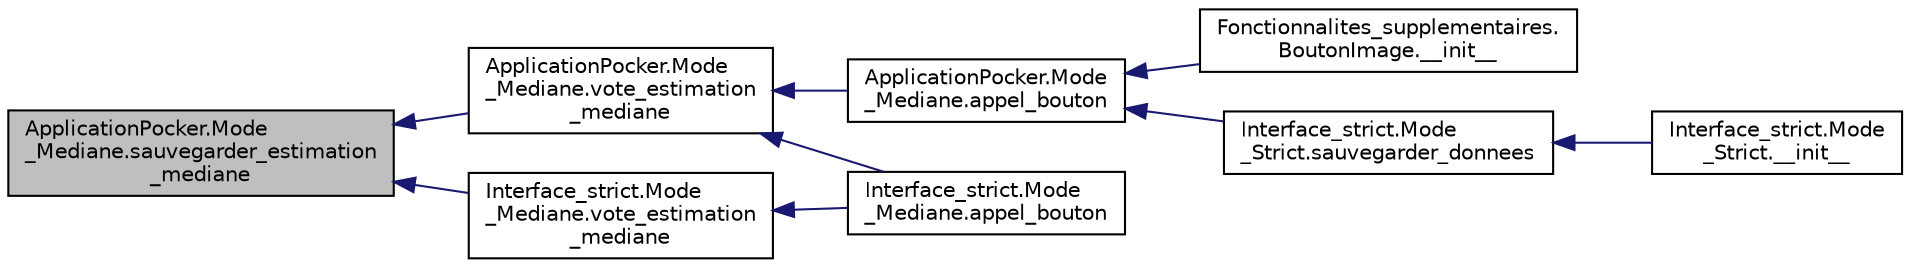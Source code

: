 digraph "ApplicationPocker.Mode_Mediane.sauvegarder_estimation_mediane"
{
  edge [fontname="Helvetica",fontsize="10",labelfontname="Helvetica",labelfontsize="10"];
  node [fontname="Helvetica",fontsize="10",shape=record];
  rankdir="LR";
  Node25 [label="ApplicationPocker.Mode\l_Mediane.sauvegarder_estimation\l_mediane",height=0.2,width=0.4,color="black", fillcolor="grey75", style="filled", fontcolor="black"];
  Node25 -> Node26 [dir="back",color="midnightblue",fontsize="10",style="solid",fontname="Helvetica"];
  Node26 [label="ApplicationPocker.Mode\l_Mediane.vote_estimation\l_mediane",height=0.2,width=0.4,color="black", fillcolor="white", style="filled",URL="$class_application_pocker_1_1_mode___mediane.html#af2e71b25da75075e536b9160ed495b7b"];
  Node26 -> Node27 [dir="back",color="midnightblue",fontsize="10",style="solid",fontname="Helvetica"];
  Node27 [label="ApplicationPocker.Mode\l_Mediane.appel_bouton",height=0.2,width=0.4,color="black", fillcolor="white", style="filled",URL="$class_application_pocker_1_1_mode___mediane.html#a517a65f4e30ee16049d653066583fae0"];
  Node27 -> Node28 [dir="back",color="midnightblue",fontsize="10",style="solid",fontname="Helvetica"];
  Node28 [label="Fonctionnalites_supplementaires.\lBoutonImage.__init__",height=0.2,width=0.4,color="black", fillcolor="white", style="filled",URL="$class_fonctionnalites__supplementaires_1_1_bouton_image.html#af5caff29afa7b6c0fe2c2cfd7b5e06c9"];
  Node27 -> Node29 [dir="back",color="midnightblue",fontsize="10",style="solid",fontname="Helvetica"];
  Node29 [label="Interface_strict.Mode\l_Strict.sauvegarder_donnees",height=0.2,width=0.4,color="black", fillcolor="white", style="filled",URL="$class_interface__strict_1_1_mode___strict.html#a3fc3e3f1b7b81190fb9504d8d1373c93"];
  Node29 -> Node30 [dir="back",color="midnightblue",fontsize="10",style="solid",fontname="Helvetica"];
  Node30 [label="Interface_strict.Mode\l_Strict.__init__",height=0.2,width=0.4,color="black", fillcolor="white", style="filled",URL="$class_interface__strict_1_1_mode___strict.html#a2cfc45c81a34f7c133c7e208030be1d3"];
  Node26 -> Node31 [dir="back",color="midnightblue",fontsize="10",style="solid",fontname="Helvetica"];
  Node31 [label="Interface_strict.Mode\l_Mediane.appel_bouton",height=0.2,width=0.4,color="black", fillcolor="white", style="filled",URL="$class_interface__strict_1_1_mode___mediane.html#a9ae18538fa6846f5e26ad91680143296"];
  Node25 -> Node32 [dir="back",color="midnightblue",fontsize="10",style="solid",fontname="Helvetica"];
  Node32 [label="Interface_strict.Mode\l_Mediane.vote_estimation\l_mediane",height=0.2,width=0.4,color="black", fillcolor="white", style="filled",URL="$class_interface__strict_1_1_mode___mediane.html#af0951738402354cc5ce95fd7ab757a99"];
  Node32 -> Node31 [dir="back",color="midnightblue",fontsize="10",style="solid",fontname="Helvetica"];
}
